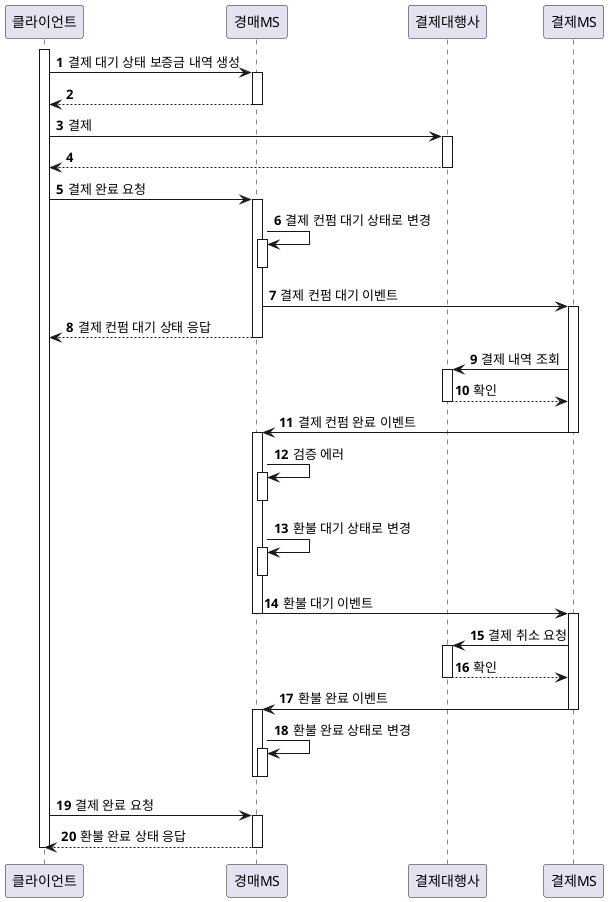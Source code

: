 @startuml
autonumber
participant 클라이언트

activate 클라이언트
클라이언트 -> 경매MS: 결제 대기 상태 보증금 내역 생성
    activate 경매MS
    경매MS --> 클라이언트
    deactivate 경매MS
클라이언트 -> 결제대행사: 결제
    activate 결제대행사
    결제대행사 --> 클라이언트
    deactivate 결제대행사

클라이언트 -> 경매MS: 결제 완료 요청
    activate 경매MS
    경매MS -> 경매MS: 결제 컨펌 대기 상태로 변경
        activate 경매MS
        deactivate 경매MS
    경매MS -> 결제MS: 결제 컨펌 대기 이벤트
        activate 결제MS
    경매MS --> 클라이언트: 결제 컨펌 대기 상태 응답
    deactivate 경매MS
    결제MS -> 결제대행사: 결제 내역 조회
        activate 결제대행사
        결제대행사 --> 결제MS: 확인
        deactivate 결제대행사
    결제MS -> 경매MS: 결제 컨펌 완료 이벤트
    deactivate 결제MS
        activate 경매MS
        경매MS -> 경매MS: 검증 에러
            activate 경매MS
            deactivate 경매MS
        경매MS -> 경매MS: 환불 대기 상태로 변경
        activate 경매MS
        deactivate 경매MS
    경매MS -> 결제MS: 환불 대기 이벤트
    deactivate 경매MS
        activate 결제MS
    결제MS -> 결제대행사: 결제 취소 요청
        activate 결제대행사
        결제대행사 --> 결제MS: 확인
        deactivate 결제대행사
    결제MS -> 경매MS: 환불 완료 이벤트
    deactivate 결제MS
        activate 경매MS
        경매MS -> 경매MS: 환불 완료 상태로 변경
            activate 경매MS
            deactivate 경매MS
        deactivate 경매MS
클라이언트 -> 경매MS: 결제 완료 요청
    activate 경매MS
    경매MS --> 클라이언트: 환불 완료 상태 응답
    deactivate 경매MS
deactivate 클라이언트
@enduml